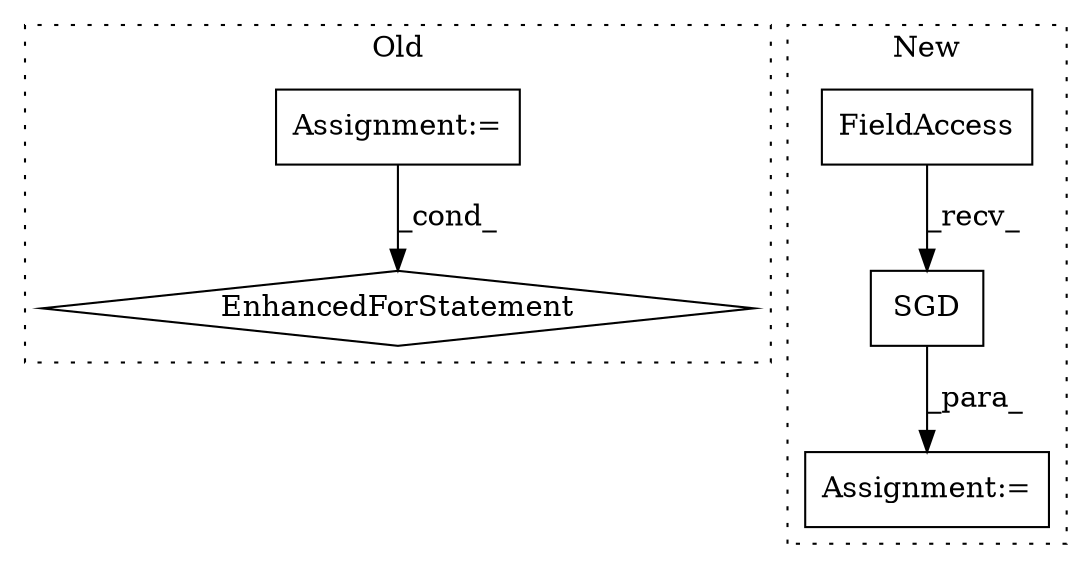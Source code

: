 digraph G {
subgraph cluster0 {
1 [label="EnhancedForStatement" a="70" s="2108,2195" l="61,2" shape="diamond"];
4 [label="Assignment:=" a="7" s="2108,2195" l="61,2" shape="box"];
label = "Old";
style="dotted";
}
subgraph cluster1 {
2 [label="SGD" a="32" s="1538,1564" l="4,1" shape="box"];
3 [label="FieldAccess" a="22" s="1526" l="11" shape="box"];
5 [label="Assignment:=" a="7" s="1525" l="1" shape="box"];
label = "New";
style="dotted";
}
2 -> 5 [label="_para_"];
3 -> 2 [label="_recv_"];
4 -> 1 [label="_cond_"];
}